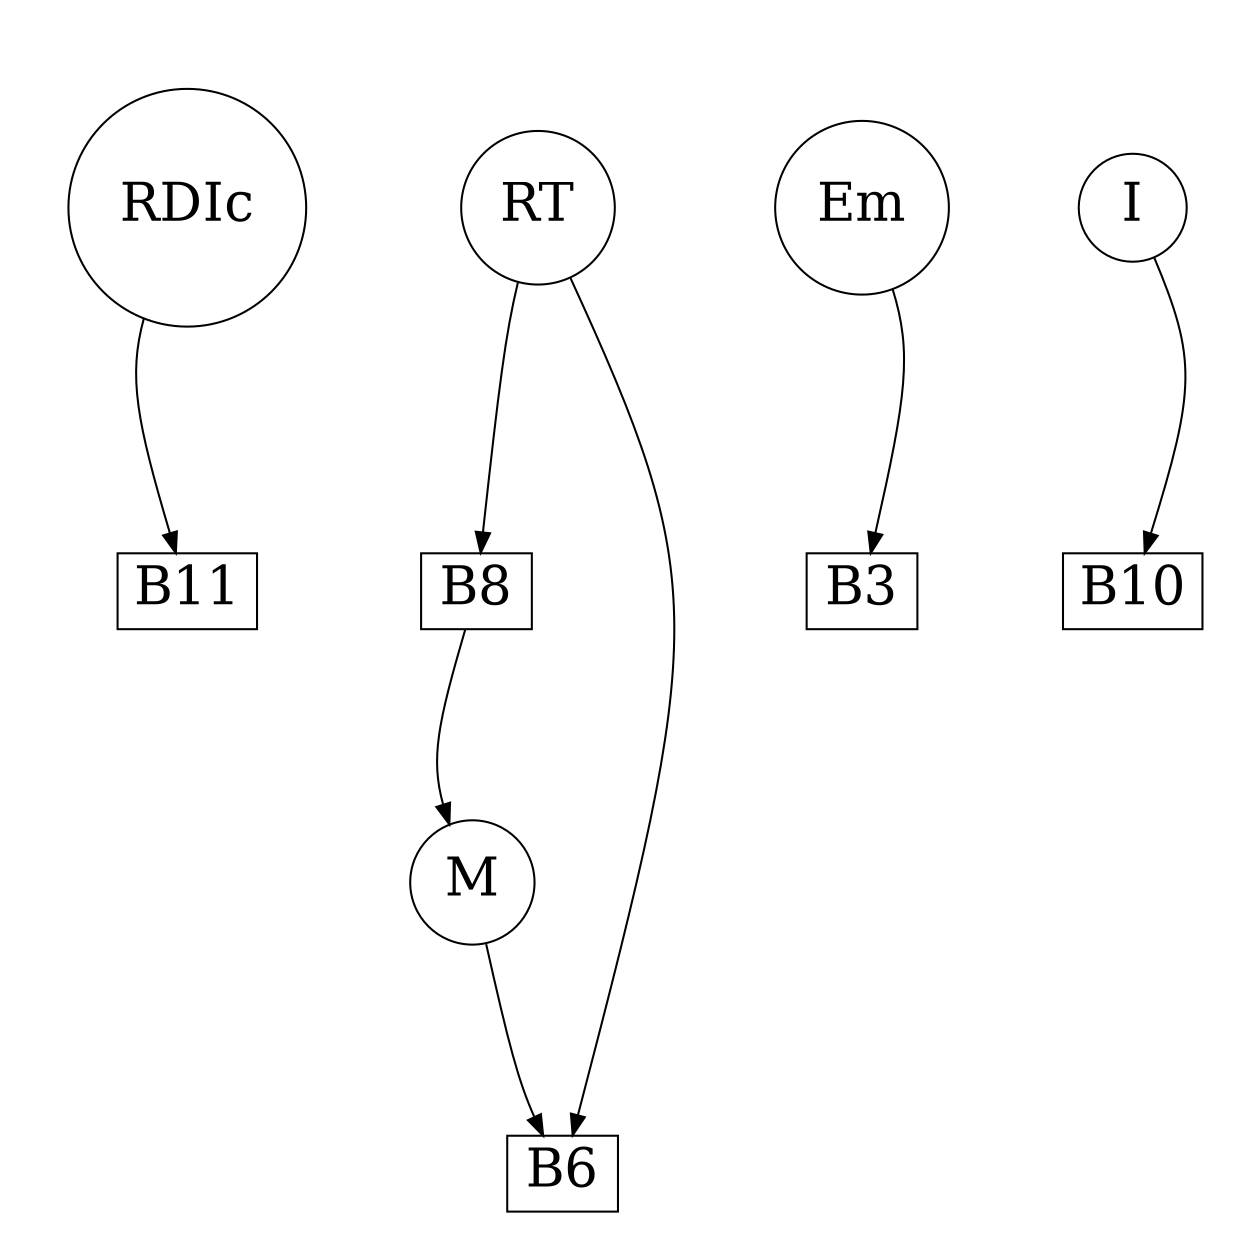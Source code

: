 strict digraph G {
remincross="true";
ratio="fill";
splines="curved";
overlap="true";
size="8.3,8.3";
RDIc [shape="circle", fontsize=26, pos="400.0,0.0!"];
RT [shape="circle", fontsize=26, pos="80.0,240.0!"];
Em [shape="circle", fontsize=26, pos="0.0,280.0!"];
I [shape="circle", fontsize=26, pos="240.0,120.0!"];
B11 [shape="box", fontsize=26, pos="420.0,80.0!"];
B10 [shape="box", fontsize=26, pos="160.0,80.0!"];
B6 [shape="box", fontsize=26, pos="260.0,240.0!"];
B3 [shape="box", fontsize=26, pos="200.0,280.0!"];
M [shape="circle", fontsize=26, pos="260.0,360.0!"];
B8 [shape="box", fontsize=26, pos="160.0,320.0!"];
I -> B10;
Em -> B3;
B6 -> RT;
RT -> B8;
B8 -> M;
RDIc -> B11;
M -> B6;
}
